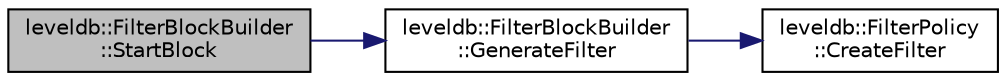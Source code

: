 digraph "leveldb::FilterBlockBuilder::StartBlock"
{
  edge [fontname="Helvetica",fontsize="10",labelfontname="Helvetica",labelfontsize="10"];
  node [fontname="Helvetica",fontsize="10",shape=record];
  rankdir="LR";
  Node1 [label="leveldb::FilterBlockBuilder\l::StartBlock",height=0.2,width=0.4,color="black", fillcolor="grey75", style="filled" fontcolor="black"];
  Node1 -> Node2 [color="midnightblue",fontsize="10",style="solid"];
  Node2 [label="leveldb::FilterBlockBuilder\l::GenerateFilter",height=0.2,width=0.4,color="black", fillcolor="white", style="filled",URL="$classleveldb_1_1_filter_block_builder.html#ab9141e1d64c8dc779a5fc9eae390407a"];
  Node2 -> Node3 [color="midnightblue",fontsize="10",style="solid"];
  Node3 [label="leveldb::FilterPolicy\l::CreateFilter",height=0.2,width=0.4,color="black", fillcolor="white", style="filled",URL="$classleveldb_1_1_filter_policy.html#a355e9797e16dd16b93d19056781126b2"];
}
